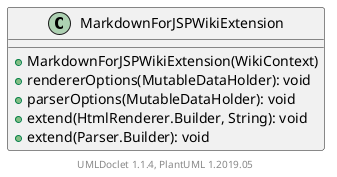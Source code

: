 @startuml

    class MarkdownForJSPWikiExtension [[MarkdownForJSPWikiExtension.html]] {
        +MarkdownForJSPWikiExtension(WikiContext)
        +rendererOptions(MutableDataHolder): void
        +parserOptions(MutableDataHolder): void
        +extend(HtmlRenderer.Builder, String): void
        +extend(Parser.Builder): void
    }


    center footer UMLDoclet 1.1.4, PlantUML 1.2019.05
@enduml
